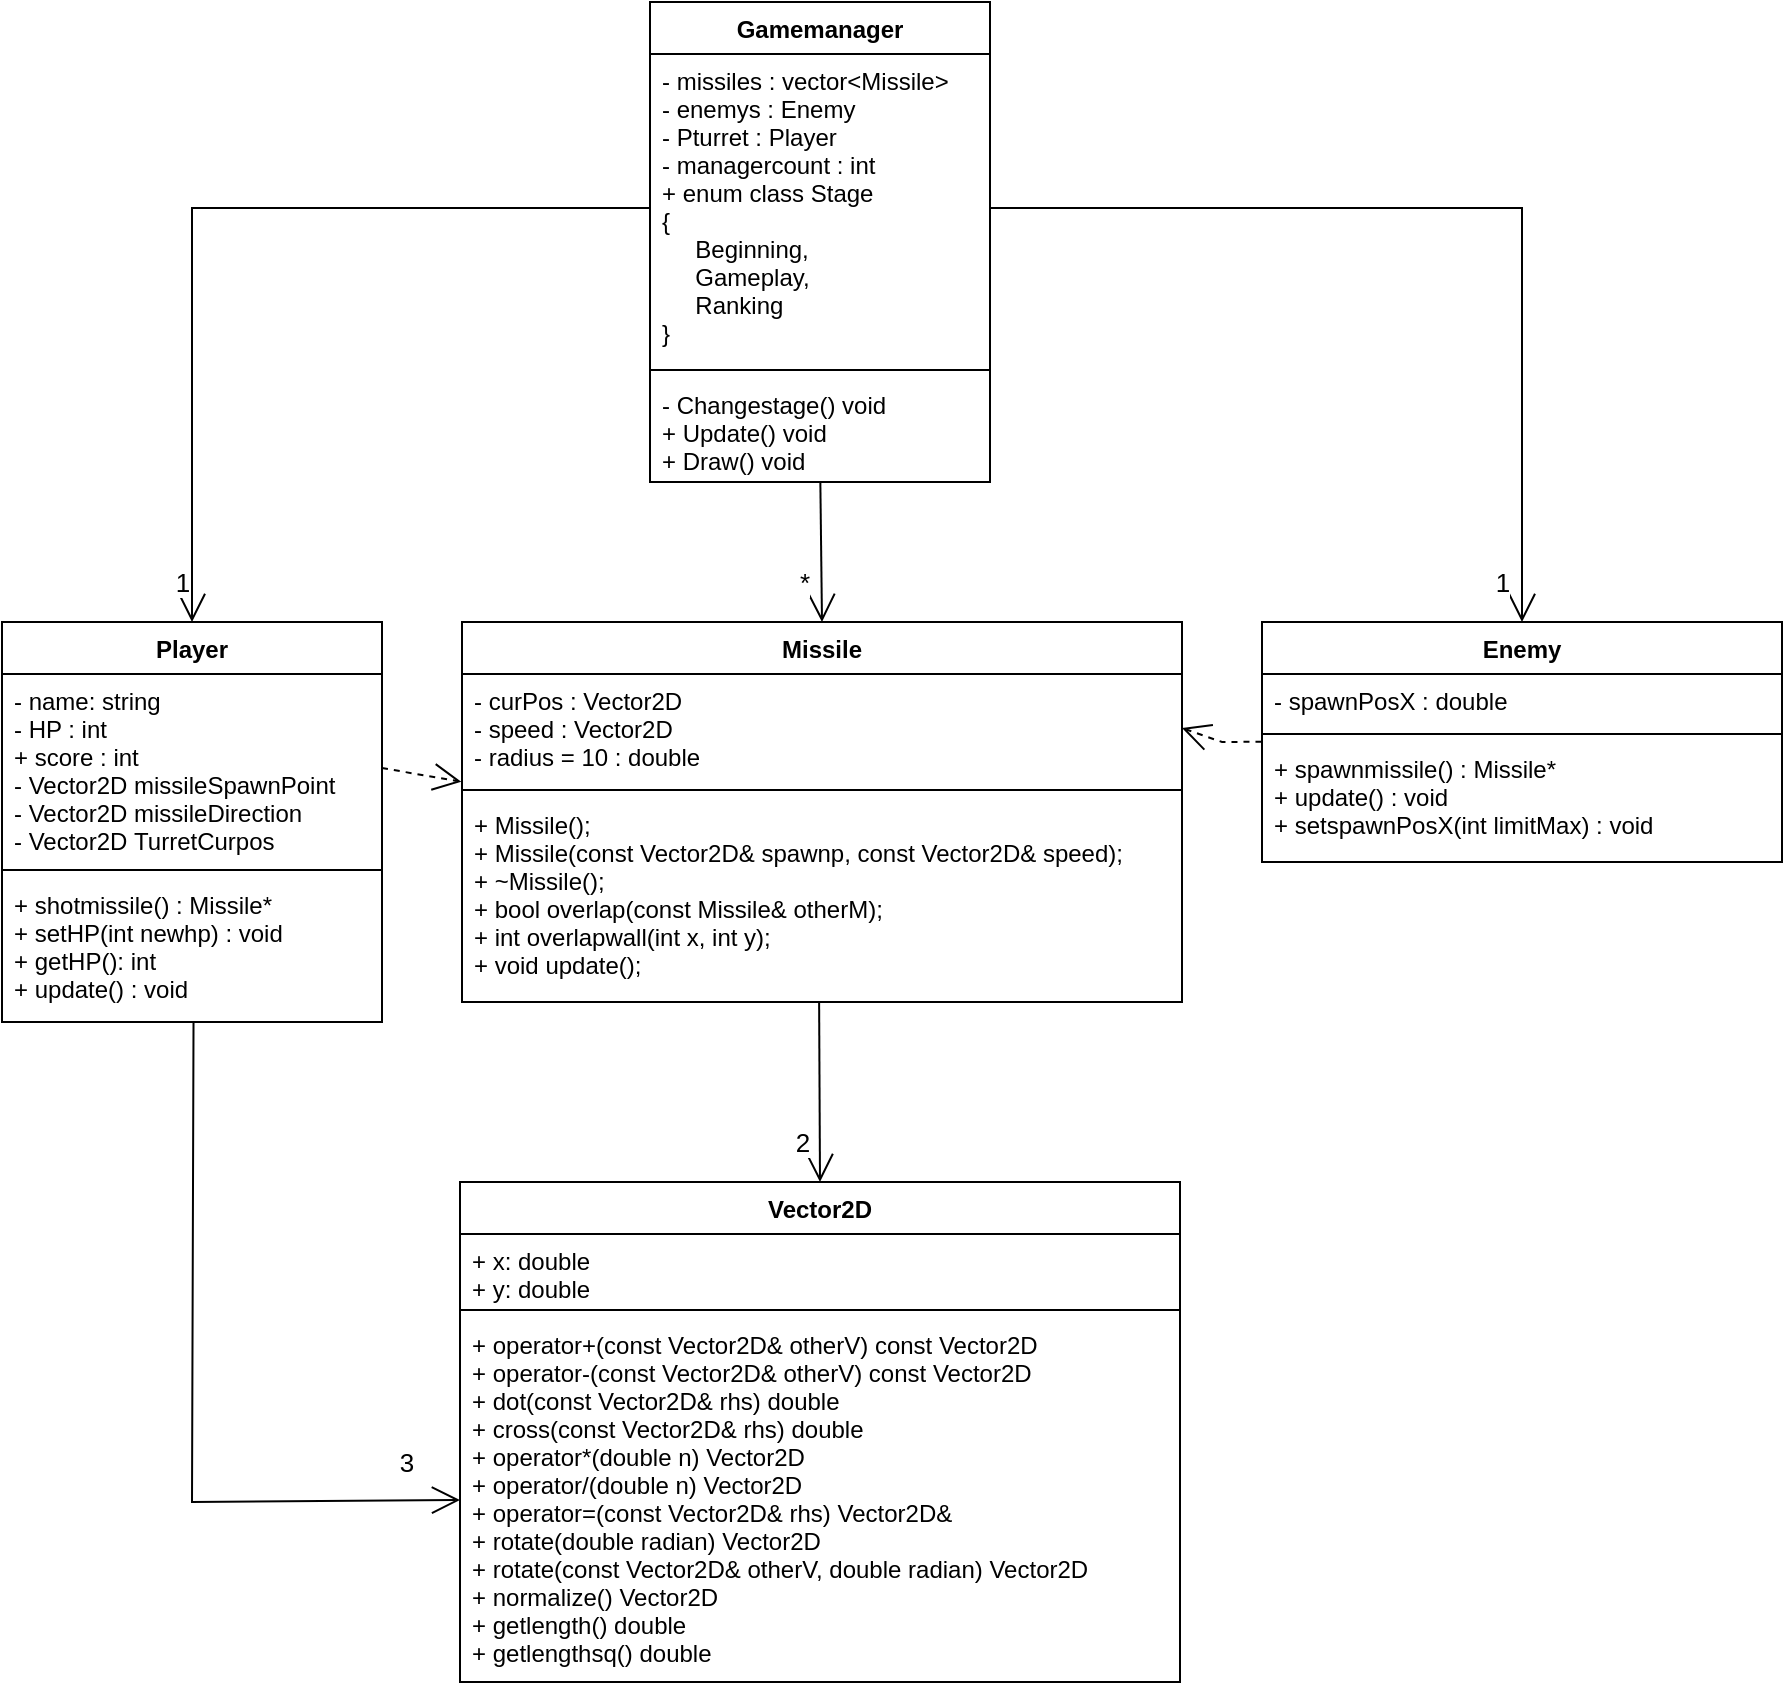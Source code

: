 <mxfile version="18.0.6" type="device"><diagram id="C5RBs43oDa-KdzZeNtuy" name="Page-1"><mxGraphModel dx="981" dy="597" grid="1" gridSize="10" guides="1" tooltips="1" connect="1" arrows="1" fold="1" page="1" pageScale="1" pageWidth="827" pageHeight="1169" math="0" shadow="0"><root><mxCell id="WIyWlLk6GJQsqaUBKTNV-0"/><mxCell id="WIyWlLk6GJQsqaUBKTNV-1" parent="WIyWlLk6GJQsqaUBKTNV-0"/><mxCell id="8YDxURa0SFU0neD_BuN0-0" value="Gamemanager" style="swimlane;fontStyle=1;align=center;verticalAlign=top;childLayout=stackLayout;horizontal=1;startSize=26;horizontalStack=0;resizeParent=1;resizeParentMax=0;resizeLast=0;collapsible=1;marginBottom=0;" vertex="1" parent="WIyWlLk6GJQsqaUBKTNV-1"><mxGeometry x="334" y="40" width="170" height="240" as="geometry"/></mxCell><mxCell id="8YDxURa0SFU0neD_BuN0-1" value="- missiles : vector&lt;Missile&gt;&#10;- enemys : Enemy&#10;- Pturret : Player &#10;- managercount : int&#10;+ enum class Stage&#10;{    &#10;     Beginning,&#10;     Gameplay,&#10;     Ranking&#10;}" style="text;strokeColor=none;fillColor=none;align=left;verticalAlign=top;spacingLeft=4;spacingRight=4;overflow=hidden;rotatable=0;points=[[0,0.5],[1,0.5]];portConstraint=eastwest;fontStyle=0" vertex="1" parent="8YDxURa0SFU0neD_BuN0-0"><mxGeometry y="26" width="170" height="154" as="geometry"/></mxCell><mxCell id="8YDxURa0SFU0neD_BuN0-2" value="" style="line;strokeWidth=1;fillColor=none;align=left;verticalAlign=middle;spacingTop=-1;spacingLeft=3;spacingRight=3;rotatable=0;labelPosition=right;points=[];portConstraint=eastwest;" vertex="1" parent="8YDxURa0SFU0neD_BuN0-0"><mxGeometry y="180" width="170" height="8" as="geometry"/></mxCell><mxCell id="8YDxURa0SFU0neD_BuN0-3" value="- Changestage() void&#10;+ Update() void&#10;+ Draw() void" style="text;strokeColor=none;fillColor=none;align=left;verticalAlign=top;spacingLeft=4;spacingRight=4;overflow=hidden;rotatable=0;points=[[0,0.5],[1,0.5]];portConstraint=eastwest;" vertex="1" parent="8YDxURa0SFU0neD_BuN0-0"><mxGeometry y="188" width="170" height="52" as="geometry"/></mxCell><mxCell id="8YDxURa0SFU0neD_BuN0-4" value="Vector2D" style="swimlane;fontStyle=1;align=center;verticalAlign=top;childLayout=stackLayout;horizontal=1;startSize=26;horizontalStack=0;resizeParent=1;resizeParentMax=0;resizeLast=0;collapsible=1;marginBottom=0;" vertex="1" parent="WIyWlLk6GJQsqaUBKTNV-1"><mxGeometry x="239" y="630" width="360" height="250" as="geometry"/></mxCell><mxCell id="8YDxURa0SFU0neD_BuN0-5" value="+ x: double&#10;+ y: double&#10;" style="text;strokeColor=none;fillColor=none;align=left;verticalAlign=top;spacingLeft=4;spacingRight=4;overflow=hidden;rotatable=0;points=[[0,0.5],[1,0.5]];portConstraint=eastwest;" vertex="1" parent="8YDxURa0SFU0neD_BuN0-4"><mxGeometry y="26" width="360" height="34" as="geometry"/></mxCell><mxCell id="8YDxURa0SFU0neD_BuN0-6" value="" style="line;strokeWidth=1;fillColor=none;align=left;verticalAlign=middle;spacingTop=-1;spacingLeft=3;spacingRight=3;rotatable=0;labelPosition=right;points=[];portConstraint=eastwest;" vertex="1" parent="8YDxURa0SFU0neD_BuN0-4"><mxGeometry y="60" width="360" height="8" as="geometry"/></mxCell><mxCell id="8YDxURa0SFU0neD_BuN0-7" value="+ operator+(const Vector2D&amp; otherV) const Vector2D&#10;+ operator-(const Vector2D&amp; otherV) const Vector2D&#10;+ dot(const Vector2D&amp; rhs) double&#10;+ cross(const Vector2D&amp; rhs) double&#10;+ operator*(double n) Vector2D&#10;+ operator/(double n) Vector2D&#10;+ operator=(const Vector2D&amp; rhs) Vector2D&amp;&#10;+ rotate(double radian) Vector2D &#10;+ rotate(const Vector2D&amp; otherV, double radian) Vector2D &#10;+ normalize() Vector2D &#10;+ getlength() double &#10;+ getlengthsq() double" style="text;strokeColor=none;fillColor=none;align=left;verticalAlign=top;spacingLeft=4;spacingRight=4;overflow=hidden;rotatable=0;points=[[0,0.5],[1,0.5]];portConstraint=eastwest;" vertex="1" parent="8YDxURa0SFU0neD_BuN0-4"><mxGeometry y="68" width="360" height="182" as="geometry"/></mxCell><mxCell id="8YDxURa0SFU0neD_BuN0-8" value="Missile" style="swimlane;fontStyle=1;align=center;verticalAlign=top;childLayout=stackLayout;horizontal=1;startSize=26;horizontalStack=0;resizeParent=1;resizeParentMax=0;resizeLast=0;collapsible=1;marginBottom=0;" vertex="1" parent="WIyWlLk6GJQsqaUBKTNV-1"><mxGeometry x="240" y="350" width="360" height="190" as="geometry"/></mxCell><mxCell id="8YDxURa0SFU0neD_BuN0-9" value="- curPos : Vector2D&#10;- speed : Vector2D &#10;- radius = 10 : double " style="text;strokeColor=none;fillColor=none;align=left;verticalAlign=top;spacingLeft=4;spacingRight=4;overflow=hidden;rotatable=0;points=[[0,0.5],[1,0.5]];portConstraint=eastwest;" vertex="1" parent="8YDxURa0SFU0neD_BuN0-8"><mxGeometry y="26" width="360" height="54" as="geometry"/></mxCell><mxCell id="8YDxURa0SFU0neD_BuN0-10" value="" style="line;strokeWidth=1;fillColor=none;align=left;verticalAlign=middle;spacingTop=-1;spacingLeft=3;spacingRight=3;rotatable=0;labelPosition=right;points=[];portConstraint=eastwest;" vertex="1" parent="8YDxURa0SFU0neD_BuN0-8"><mxGeometry y="80" width="360" height="8" as="geometry"/></mxCell><mxCell id="8YDxURa0SFU0neD_BuN0-11" value="+ Missile();&#10;+ Missile(const Vector2D&amp; spawnp, const Vector2D&amp; speed);&#10;+ ~Missile();&#10;+ bool overlap(const Missile&amp; otherM);&#10;+ int overlapwall(int x, int y);&#10;+ void update();&#10;" style="text;strokeColor=none;fillColor=none;align=left;verticalAlign=top;spacingLeft=4;spacingRight=4;overflow=hidden;rotatable=0;points=[[0,0.5],[1,0.5]];portConstraint=eastwest;" vertex="1" parent="8YDxURa0SFU0neD_BuN0-8"><mxGeometry y="88" width="360" height="102" as="geometry"/></mxCell><mxCell id="8YDxURa0SFU0neD_BuN0-12" value="Enemy" style="swimlane;fontStyle=1;align=center;verticalAlign=top;childLayout=stackLayout;horizontal=1;startSize=26;horizontalStack=0;resizeParent=1;resizeParentMax=0;resizeLast=0;collapsible=1;marginBottom=0;" vertex="1" parent="WIyWlLk6GJQsqaUBKTNV-1"><mxGeometry x="640" y="350" width="260" height="120" as="geometry"/></mxCell><mxCell id="8YDxURa0SFU0neD_BuN0-13" value="- spawnPosX : double " style="text;strokeColor=none;fillColor=none;align=left;verticalAlign=top;spacingLeft=4;spacingRight=4;overflow=hidden;rotatable=0;points=[[0,0.5],[1,0.5]];portConstraint=eastwest;" vertex="1" parent="8YDxURa0SFU0neD_BuN0-12"><mxGeometry y="26" width="260" height="26" as="geometry"/></mxCell><mxCell id="8YDxURa0SFU0neD_BuN0-14" value="" style="line;strokeWidth=1;fillColor=none;align=left;verticalAlign=middle;spacingTop=-1;spacingLeft=3;spacingRight=3;rotatable=0;labelPosition=right;points=[];portConstraint=eastwest;" vertex="1" parent="8YDxURa0SFU0neD_BuN0-12"><mxGeometry y="52" width="260" height="8" as="geometry"/></mxCell><mxCell id="8YDxURa0SFU0neD_BuN0-15" value="+ spawnmissile() : Missile*&#10;+ update() : void&#10;+ setspawnPosX(int limitMax) : void" style="text;strokeColor=none;fillColor=none;align=left;verticalAlign=top;spacingLeft=4;spacingRight=4;overflow=hidden;rotatable=0;points=[[0,0.5],[1,0.5]];portConstraint=eastwest;" vertex="1" parent="8YDxURa0SFU0neD_BuN0-12"><mxGeometry y="60" width="260" height="60" as="geometry"/></mxCell><mxCell id="8YDxURa0SFU0neD_BuN0-20" value="Player" style="swimlane;fontStyle=1;align=center;verticalAlign=top;childLayout=stackLayout;horizontal=1;startSize=26;horizontalStack=0;resizeParent=1;resizeParentMax=0;resizeLast=0;collapsible=1;marginBottom=0;" vertex="1" parent="WIyWlLk6GJQsqaUBKTNV-1"><mxGeometry x="10" y="350" width="190" height="200" as="geometry"/></mxCell><mxCell id="8YDxURa0SFU0neD_BuN0-21" value="- name: string&#10;- HP : int&#10;+ score : int&#10;- Vector2D missileSpawnPoint&#10;- Vector2D missileDirection&#10;- Vector2D TurretCurpos" style="text;strokeColor=none;fillColor=none;align=left;verticalAlign=top;spacingLeft=4;spacingRight=4;overflow=hidden;rotatable=0;points=[[0,0.5],[1,0.5]];portConstraint=eastwest;" vertex="1" parent="8YDxURa0SFU0neD_BuN0-20"><mxGeometry y="26" width="190" height="94" as="geometry"/></mxCell><mxCell id="8YDxURa0SFU0neD_BuN0-22" value="" style="line;strokeWidth=1;fillColor=none;align=left;verticalAlign=middle;spacingTop=-1;spacingLeft=3;spacingRight=3;rotatable=0;labelPosition=right;points=[];portConstraint=eastwest;" vertex="1" parent="8YDxURa0SFU0neD_BuN0-20"><mxGeometry y="120" width="190" height="8" as="geometry"/></mxCell><mxCell id="8YDxURa0SFU0neD_BuN0-23" value="+ shotmissile() : Missile*&#10;+ setHP(int newhp) : void&#10;+ getHP(): int &#10;+ update() : void" style="text;strokeColor=none;fillColor=none;align=left;verticalAlign=top;spacingLeft=4;spacingRight=4;overflow=hidden;rotatable=0;points=[[0,0.5],[1,0.5]];portConstraint=eastwest;" vertex="1" parent="8YDxURa0SFU0neD_BuN0-20"><mxGeometry y="128" width="190" height="72" as="geometry"/></mxCell><mxCell id="8YDxURa0SFU0neD_BuN0-25" value="" style="endArrow=open;endFill=1;endSize=12;html=1;rounded=0;exitX=0;exitY=0.5;exitDx=0;exitDy=0;entryX=0.5;entryY=0;entryDx=0;entryDy=0;" edge="1" parent="WIyWlLk6GJQsqaUBKTNV-1" source="8YDxURa0SFU0neD_BuN0-1" target="8YDxURa0SFU0neD_BuN0-20"><mxGeometry width="160" relative="1" as="geometry"><mxPoint x="330" y="450" as="sourcePoint"/><mxPoint x="490" y="450" as="targetPoint"/><Array as="points"><mxPoint x="105" y="143"/></Array></mxGeometry></mxCell><mxCell id="8YDxURa0SFU0neD_BuN0-28" value="1" style="edgeLabel;html=1;align=center;verticalAlign=middle;resizable=0;points=[];fontSize=13;" vertex="1" connectable="0" parent="8YDxURa0SFU0neD_BuN0-25"><mxGeometry x="0.705" y="2" relative="1" as="geometry"><mxPoint x="-7" y="44" as="offset"/></mxGeometry></mxCell><mxCell id="8YDxURa0SFU0neD_BuN0-26" value="1" style="endArrow=open;endFill=1;endSize=12;html=1;rounded=0;exitX=1;exitY=0.5;exitDx=0;exitDy=0;entryX=0.5;entryY=0;entryDx=0;entryDy=0;fontSize=13;" edge="1" parent="WIyWlLk6GJQsqaUBKTNV-1" source="8YDxURa0SFU0neD_BuN0-1" target="8YDxURa0SFU0neD_BuN0-12"><mxGeometry x="0.915" y="-10" width="160" relative="1" as="geometry"><mxPoint x="550" y="170" as="sourcePoint"/><mxPoint x="710" y="170" as="targetPoint"/><Array as="points"><mxPoint x="770" y="143"/></Array><mxPoint as="offset"/></mxGeometry></mxCell><mxCell id="8YDxURa0SFU0neD_BuN0-29" value="*" style="endArrow=open;endFill=1;endSize=12;html=1;rounded=0;exitX=0.501;exitY=0.997;exitDx=0;exitDy=0;exitPerimeter=0;entryX=0.5;entryY=0;entryDx=0;entryDy=0;fontSize=13;" edge="1" parent="WIyWlLk6GJQsqaUBKTNV-1" source="8YDxURa0SFU0neD_BuN0-3" target="8YDxURa0SFU0neD_BuN0-8"><mxGeometry x="0.43" y="-9" width="160" relative="1" as="geometry"><mxPoint x="330" y="300" as="sourcePoint"/><mxPoint x="490" y="300" as="targetPoint"/><mxPoint as="offset"/></mxGeometry></mxCell><mxCell id="8YDxURa0SFU0neD_BuN0-30" value="2" style="endArrow=open;endFill=1;endSize=12;html=1;rounded=0;fontSize=13;exitX=0.496;exitY=0.998;exitDx=0;exitDy=0;exitPerimeter=0;entryX=0.5;entryY=0;entryDx=0;entryDy=0;" edge="1" parent="WIyWlLk6GJQsqaUBKTNV-1" source="8YDxURa0SFU0neD_BuN0-11" target="8YDxURa0SFU0neD_BuN0-4"><mxGeometry x="0.553" y="-9" width="160" relative="1" as="geometry"><mxPoint x="340" y="580" as="sourcePoint"/><mxPoint x="500" y="580" as="targetPoint"/><mxPoint as="offset"/></mxGeometry></mxCell><mxCell id="8YDxURa0SFU0neD_BuN0-31" value="3" style="endArrow=open;endFill=1;endSize=12;html=1;rounded=0;fontSize=13;exitX=0.504;exitY=0.997;exitDx=0;exitDy=0;exitPerimeter=0;entryX=0;entryY=0.5;entryDx=0;entryDy=0;" edge="1" parent="WIyWlLk6GJQsqaUBKTNV-1" source="8YDxURa0SFU0neD_BuN0-23" target="8YDxURa0SFU0neD_BuN0-7"><mxGeometry x="0.854" y="19" width="160" relative="1" as="geometry"><mxPoint x="340" y="580" as="sourcePoint"/><mxPoint x="500" y="580" as="targetPoint"/><Array as="points"><mxPoint x="105" y="790"/></Array><mxPoint as="offset"/></mxGeometry></mxCell><mxCell id="8YDxURa0SFU0neD_BuN0-33" value="" style="endArrow=open;endSize=12;dashed=1;html=1;rounded=0;fontSize=13;exitX=-0.001;exitY=-0.002;exitDx=0;exitDy=0;exitPerimeter=0;entryX=1;entryY=0.5;entryDx=0;entryDy=0;" edge="1" parent="WIyWlLk6GJQsqaUBKTNV-1" source="8YDxURa0SFU0neD_BuN0-15" target="8YDxURa0SFU0neD_BuN0-9"><mxGeometry width="160" relative="1" as="geometry"><mxPoint x="630" y="600" as="sourcePoint"/><mxPoint x="790" y="600" as="targetPoint"/><Array as="points"><mxPoint x="620" y="410"/></Array></mxGeometry></mxCell><mxCell id="8YDxURa0SFU0neD_BuN0-34" value="" style="endArrow=open;endSize=12;dashed=1;html=1;rounded=0;fontSize=13;exitX=1;exitY=0.5;exitDx=0;exitDy=0;entryX=-0.001;entryY=0.998;entryDx=0;entryDy=0;entryPerimeter=0;" edge="1" parent="WIyWlLk6GJQsqaUBKTNV-1" source="8YDxURa0SFU0neD_BuN0-21" target="8YDxURa0SFU0neD_BuN0-9"><mxGeometry width="160" relative="1" as="geometry"><mxPoint x="190" y="500" as="sourcePoint"/><mxPoint x="350" y="500" as="targetPoint"/></mxGeometry></mxCell></root></mxGraphModel></diagram></mxfile>